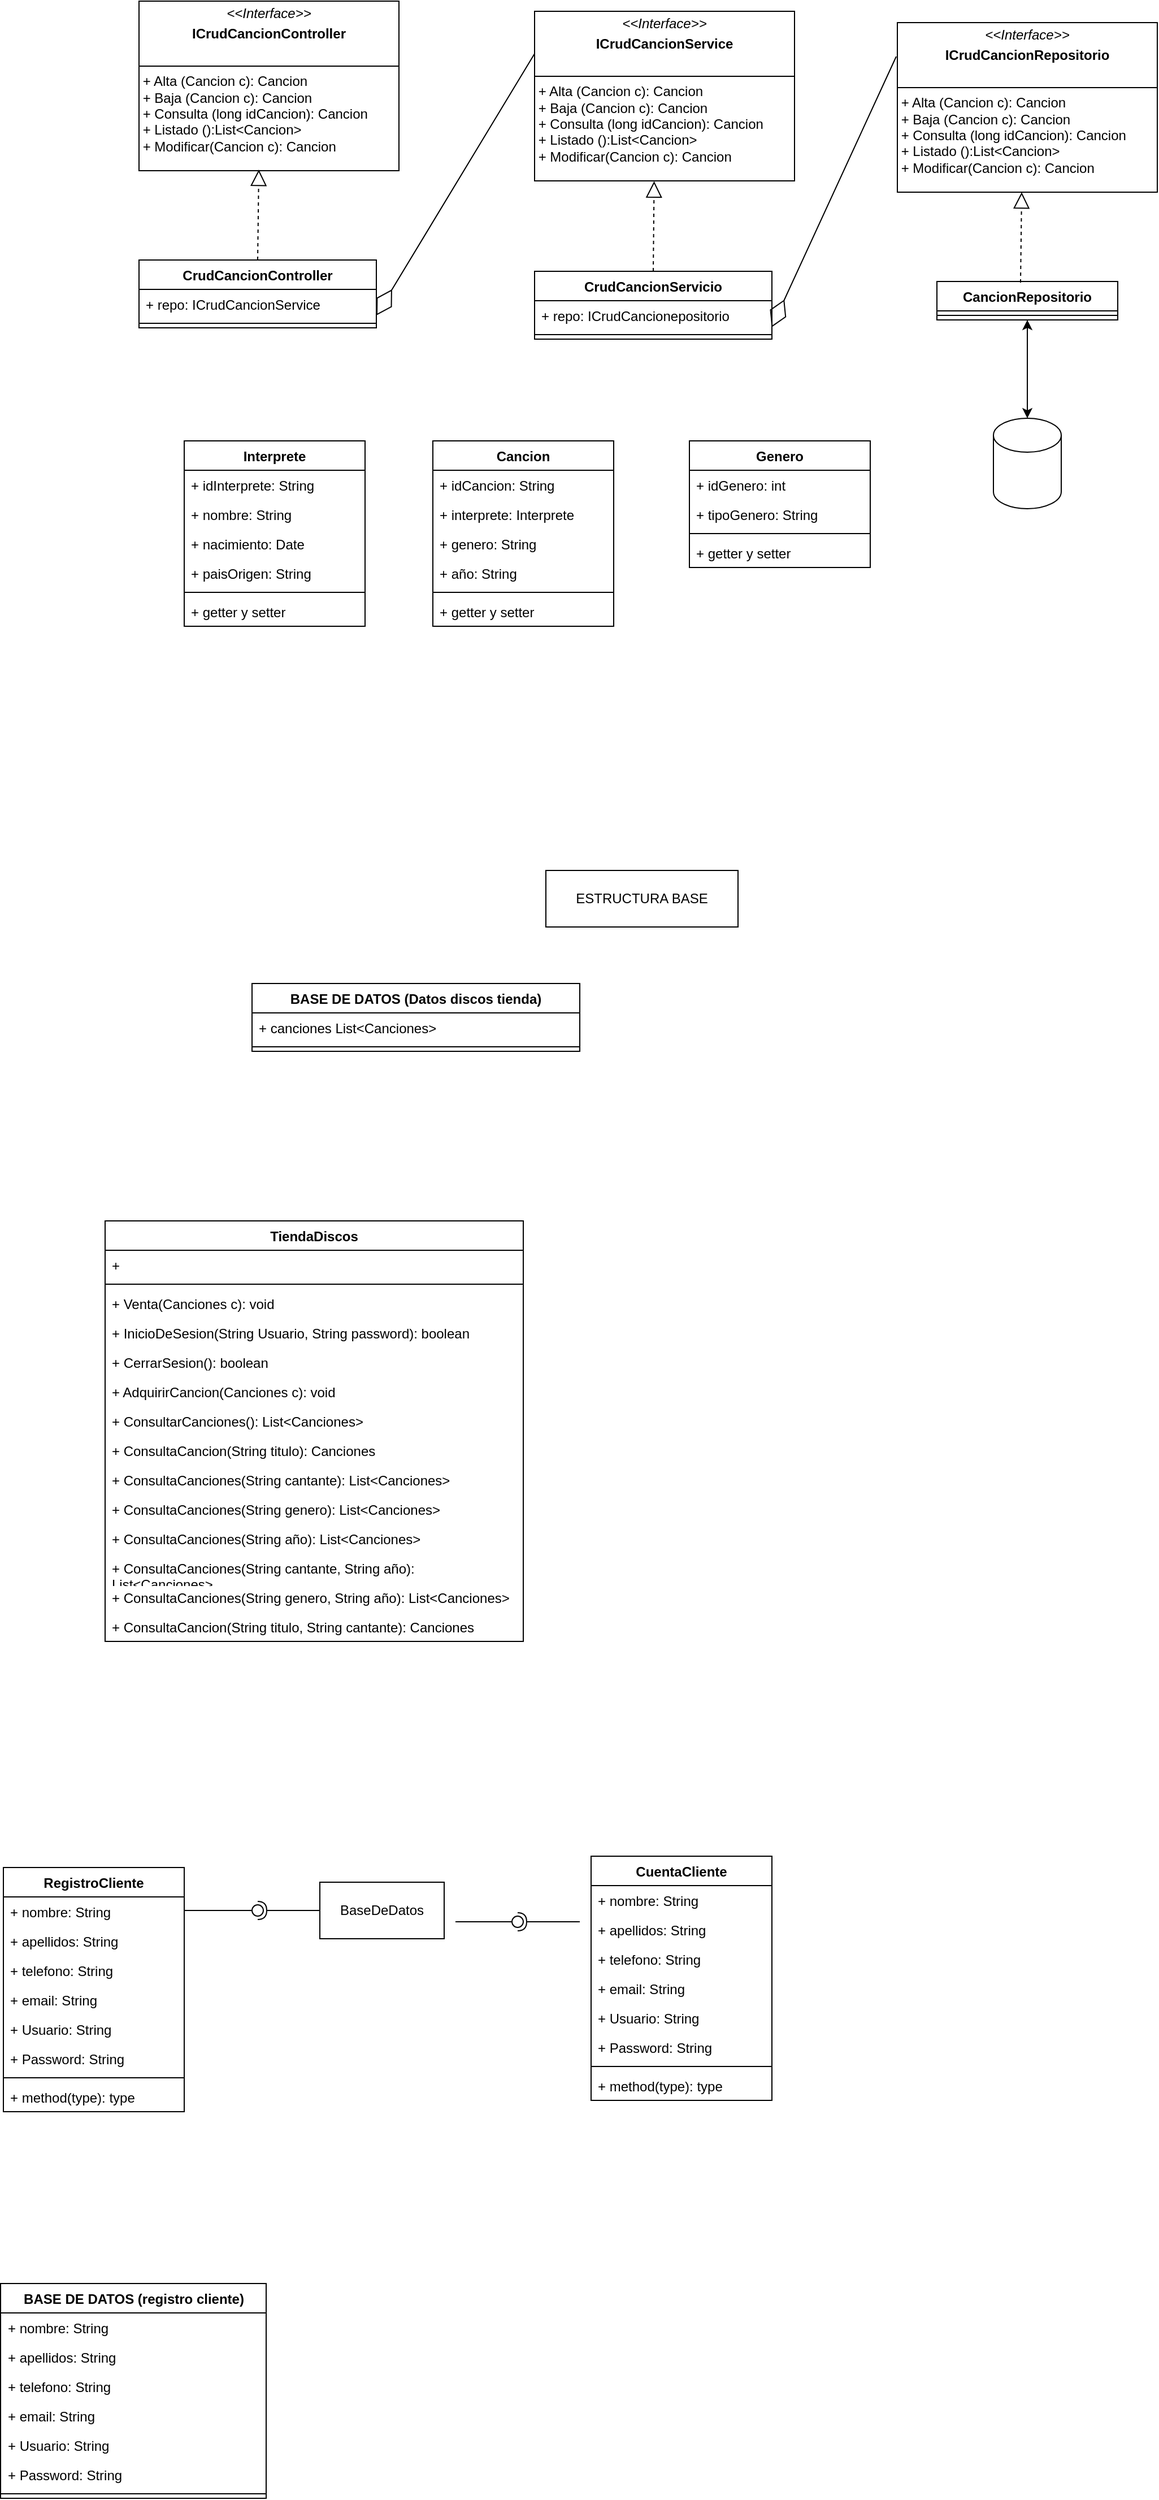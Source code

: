 <mxfile version="24.7.13">
  <diagram name="Página-1" id="NNuiBG6hye4VCozQnOuD">
    <mxGraphModel dx="1694" dy="2115" grid="1" gridSize="10" guides="1" tooltips="1" connect="1" arrows="1" fold="1" page="1" pageScale="1" pageWidth="827" pageHeight="1169" math="0" shadow="0">
      <root>
        <mxCell id="0" />
        <mxCell id="1" parent="0" />
        <mxCell id="ICPWMzYBgFBBppoesJ6P-1" value="TiendaDiscos" style="swimlane;fontStyle=1;align=center;verticalAlign=top;childLayout=stackLayout;horizontal=1;startSize=26;horizontalStack=0;resizeParent=1;resizeParentMax=0;resizeLast=0;collapsible=1;marginBottom=0;whiteSpace=wrap;html=1;" parent="1" vertex="1">
          <mxGeometry x="310" y="-90" width="370" height="372" as="geometry" />
        </mxCell>
        <mxCell id="ICPWMzYBgFBBppoesJ6P-5" value="+" style="text;strokeColor=none;fillColor=none;align=left;verticalAlign=top;spacingLeft=4;spacingRight=4;overflow=hidden;rotatable=0;points=[[0,0.5],[1,0.5]];portConstraint=eastwest;whiteSpace=wrap;html=1;" parent="ICPWMzYBgFBBppoesJ6P-1" vertex="1">
          <mxGeometry y="26" width="370" height="26" as="geometry" />
        </mxCell>
        <mxCell id="ICPWMzYBgFBBppoesJ6P-3" value="" style="line;strokeWidth=1;fillColor=none;align=left;verticalAlign=middle;spacingTop=-1;spacingLeft=3;spacingRight=3;rotatable=0;labelPosition=right;points=[];portConstraint=eastwest;strokeColor=inherit;" parent="ICPWMzYBgFBBppoesJ6P-1" vertex="1">
          <mxGeometry y="52" width="370" height="8" as="geometry" />
        </mxCell>
        <mxCell id="ICPWMzYBgFBBppoesJ6P-4" value="+ Venta(Canciones c): void" style="text;strokeColor=none;fillColor=none;align=left;verticalAlign=top;spacingLeft=4;spacingRight=4;overflow=hidden;rotatable=0;points=[[0,0.5],[1,0.5]];portConstraint=eastwest;whiteSpace=wrap;html=1;" parent="ICPWMzYBgFBBppoesJ6P-1" vertex="1">
          <mxGeometry y="60" width="370" height="26" as="geometry" />
        </mxCell>
        <mxCell id="ICPWMzYBgFBBppoesJ6P-41" value="+ InicioDeSesion(String Usuario, String password): boolean" style="text;strokeColor=none;fillColor=none;align=left;verticalAlign=top;spacingLeft=4;spacingRight=4;overflow=hidden;rotatable=0;points=[[0,0.5],[1,0.5]];portConstraint=eastwest;whiteSpace=wrap;html=1;" parent="ICPWMzYBgFBBppoesJ6P-1" vertex="1">
          <mxGeometry y="86" width="370" height="26" as="geometry" />
        </mxCell>
        <mxCell id="ICPWMzYBgFBBppoesJ6P-42" value="+ CerrarSesion(): boolean" style="text;strokeColor=none;fillColor=none;align=left;verticalAlign=top;spacingLeft=4;spacingRight=4;overflow=hidden;rotatable=0;points=[[0,0.5],[1,0.5]];portConstraint=eastwest;whiteSpace=wrap;html=1;" parent="ICPWMzYBgFBBppoesJ6P-1" vertex="1">
          <mxGeometry y="112" width="370" height="26" as="geometry" />
        </mxCell>
        <mxCell id="ICPWMzYBgFBBppoesJ6P-23" value="+ AdquirirCancion(Canciones c): void" style="text;strokeColor=none;fillColor=none;align=left;verticalAlign=top;spacingLeft=4;spacingRight=4;overflow=hidden;rotatable=0;points=[[0,0.5],[1,0.5]];portConstraint=eastwest;whiteSpace=wrap;html=1;" parent="ICPWMzYBgFBBppoesJ6P-1" vertex="1">
          <mxGeometry y="138" width="370" height="26" as="geometry" />
        </mxCell>
        <mxCell id="7htpsxuZfaixJ9Cqw1PV-1" value="+ ConsultarCanciones(): List&amp;lt;Canciones&amp;gt;" style="text;strokeColor=none;fillColor=none;align=left;verticalAlign=top;spacingLeft=4;spacingRight=4;overflow=hidden;rotatable=0;points=[[0,0.5],[1,0.5]];portConstraint=eastwest;whiteSpace=wrap;html=1;" parent="ICPWMzYBgFBBppoesJ6P-1" vertex="1">
          <mxGeometry y="164" width="370" height="26" as="geometry" />
        </mxCell>
        <mxCell id="ICPWMzYBgFBBppoesJ6P-20" value="+ ConsultaCancion(String titulo): Canciones" style="text;strokeColor=none;fillColor=none;align=left;verticalAlign=top;spacingLeft=4;spacingRight=4;overflow=hidden;rotatable=0;points=[[0,0.5],[1,0.5]];portConstraint=eastwest;whiteSpace=wrap;html=1;" parent="ICPWMzYBgFBBppoesJ6P-1" vertex="1">
          <mxGeometry y="190" width="370" height="26" as="geometry" />
        </mxCell>
        <mxCell id="ICPWMzYBgFBBppoesJ6P-24" value="+&amp;nbsp;ConsultaCanciones(String cantante): List&amp;lt;Canciones&amp;gt;" style="text;strokeColor=none;fillColor=none;align=left;verticalAlign=top;spacingLeft=4;spacingRight=4;overflow=hidden;rotatable=0;points=[[0,0.5],[1,0.5]];portConstraint=eastwest;whiteSpace=wrap;html=1;" parent="ICPWMzYBgFBBppoesJ6P-1" vertex="1">
          <mxGeometry y="216" width="370" height="26" as="geometry" />
        </mxCell>
        <mxCell id="ICPWMzYBgFBBppoesJ6P-25" value="+&amp;nbsp;ConsultaCanciones(String genero): List&amp;lt;Canciones&amp;gt;" style="text;strokeColor=none;fillColor=none;align=left;verticalAlign=top;spacingLeft=4;spacingRight=4;overflow=hidden;rotatable=0;points=[[0,0.5],[1,0.5]];portConstraint=eastwest;whiteSpace=wrap;html=1;" parent="ICPWMzYBgFBBppoesJ6P-1" vertex="1">
          <mxGeometry y="242" width="370" height="26" as="geometry" />
        </mxCell>
        <mxCell id="ICPWMzYBgFBBppoesJ6P-26" value="&lt;div&gt;+&amp;nbsp;ConsultaCanciones(String año): List&amp;lt;Canciones&amp;gt;&lt;/div&gt;" style="text;strokeColor=none;fillColor=none;align=left;verticalAlign=top;spacingLeft=4;spacingRight=4;overflow=hidden;rotatable=0;points=[[0,0.5],[1,0.5]];portConstraint=eastwest;whiteSpace=wrap;html=1;" parent="ICPWMzYBgFBBppoesJ6P-1" vertex="1">
          <mxGeometry y="268" width="370" height="26" as="geometry" />
        </mxCell>
        <mxCell id="ICPWMzYBgFBBppoesJ6P-27" value="+&amp;nbsp;ConsultaCanciones(String cantante, String año): List&amp;lt;Canciones&amp;gt;" style="text;strokeColor=none;fillColor=none;align=left;verticalAlign=top;spacingLeft=4;spacingRight=4;overflow=hidden;rotatable=0;points=[[0,0.5],[1,0.5]];portConstraint=eastwest;whiteSpace=wrap;html=1;" parent="ICPWMzYBgFBBppoesJ6P-1" vertex="1">
          <mxGeometry y="294" width="370" height="26" as="geometry" />
        </mxCell>
        <mxCell id="ICPWMzYBgFBBppoesJ6P-29" value="+&amp;nbsp;ConsultaCanciones(String genero, String año): List&amp;lt;Canciones&amp;gt;" style="text;strokeColor=none;fillColor=none;align=left;verticalAlign=top;spacingLeft=4;spacingRight=4;overflow=hidden;rotatable=0;points=[[0,0.5],[1,0.5]];portConstraint=eastwest;whiteSpace=wrap;html=1;" parent="ICPWMzYBgFBBppoesJ6P-1" vertex="1">
          <mxGeometry y="320" width="370" height="26" as="geometry" />
        </mxCell>
        <mxCell id="ICPWMzYBgFBBppoesJ6P-30" value="+&amp;nbsp;ConsultaCancion(String titulo, String cantante): Canciones" style="text;strokeColor=none;fillColor=none;align=left;verticalAlign=top;spacingLeft=4;spacingRight=4;overflow=hidden;rotatable=0;points=[[0,0.5],[1,0.5]];portConstraint=eastwest;whiteSpace=wrap;html=1;" parent="ICPWMzYBgFBBppoesJ6P-1" vertex="1">
          <mxGeometry y="346" width="370" height="26" as="geometry" />
        </mxCell>
        <mxCell id="ICPWMzYBgFBBppoesJ6P-10" value="&lt;div&gt;Cancion&lt;/div&gt;&lt;div&gt;&lt;br&gt;&lt;/div&gt;" style="swimlane;fontStyle=1;align=center;verticalAlign=top;childLayout=stackLayout;horizontal=1;startSize=26;horizontalStack=0;resizeParent=1;resizeParentMax=0;resizeLast=0;collapsible=1;marginBottom=0;whiteSpace=wrap;html=1;" parent="1" vertex="1">
          <mxGeometry x="600" y="-780" width="160" height="164" as="geometry" />
        </mxCell>
        <mxCell id="ICPWMzYBgFBBppoesJ6P-11" value="+ idCancion: String" style="text;strokeColor=none;fillColor=none;align=left;verticalAlign=top;spacingLeft=4;spacingRight=4;overflow=hidden;rotatable=0;points=[[0,0.5],[1,0.5]];portConstraint=eastwest;whiteSpace=wrap;html=1;" parent="ICPWMzYBgFBBppoesJ6P-10" vertex="1">
          <mxGeometry y="26" width="160" height="26" as="geometry" />
        </mxCell>
        <mxCell id="ICPWMzYBgFBBppoesJ6P-14" value="+ interprete: Interprete" style="text;strokeColor=none;fillColor=none;align=left;verticalAlign=top;spacingLeft=4;spacingRight=4;overflow=hidden;rotatable=0;points=[[0,0.5],[1,0.5]];portConstraint=eastwest;whiteSpace=wrap;html=1;" parent="ICPWMzYBgFBBppoesJ6P-10" vertex="1">
          <mxGeometry y="52" width="160" height="26" as="geometry" />
        </mxCell>
        <mxCell id="ICPWMzYBgFBBppoesJ6P-15" value="+ genero: String" style="text;strokeColor=none;fillColor=none;align=left;verticalAlign=top;spacingLeft=4;spacingRight=4;overflow=hidden;rotatable=0;points=[[0,0.5],[1,0.5]];portConstraint=eastwest;whiteSpace=wrap;html=1;" parent="ICPWMzYBgFBBppoesJ6P-10" vertex="1">
          <mxGeometry y="78" width="160" height="26" as="geometry" />
        </mxCell>
        <mxCell id="ICPWMzYBgFBBppoesJ6P-16" value="+ año: String" style="text;strokeColor=none;fillColor=none;align=left;verticalAlign=top;spacingLeft=4;spacingRight=4;overflow=hidden;rotatable=0;points=[[0,0.5],[1,0.5]];portConstraint=eastwest;whiteSpace=wrap;html=1;" parent="ICPWMzYBgFBBppoesJ6P-10" vertex="1">
          <mxGeometry y="104" width="160" height="26" as="geometry" />
        </mxCell>
        <mxCell id="ICPWMzYBgFBBppoesJ6P-12" value="" style="line;strokeWidth=1;fillColor=none;align=left;verticalAlign=middle;spacingTop=-1;spacingLeft=3;spacingRight=3;rotatable=0;labelPosition=right;points=[];portConstraint=eastwest;strokeColor=inherit;" parent="ICPWMzYBgFBBppoesJ6P-10" vertex="1">
          <mxGeometry y="130" width="160" height="8" as="geometry" />
        </mxCell>
        <mxCell id="7htpsxuZfaixJ9Cqw1PV-34" value="+ getter y setter" style="text;strokeColor=none;fillColor=none;align=left;verticalAlign=top;spacingLeft=4;spacingRight=4;overflow=hidden;rotatable=0;points=[[0,0.5],[1,0.5]];portConstraint=eastwest;whiteSpace=wrap;html=1;" parent="ICPWMzYBgFBBppoesJ6P-10" vertex="1">
          <mxGeometry y="138" width="160" height="26" as="geometry" />
        </mxCell>
        <mxCell id="ICPWMzYBgFBBppoesJ6P-31" value="RegistroCliente" style="swimlane;fontStyle=1;align=center;verticalAlign=top;childLayout=stackLayout;horizontal=1;startSize=26;horizontalStack=0;resizeParent=1;resizeParentMax=0;resizeLast=0;collapsible=1;marginBottom=0;whiteSpace=wrap;html=1;" parent="1" vertex="1">
          <mxGeometry x="220" y="482" width="160" height="216" as="geometry" />
        </mxCell>
        <mxCell id="ICPWMzYBgFBBppoesJ6P-32" value="+ nombre: String" style="text;strokeColor=none;fillColor=none;align=left;verticalAlign=top;spacingLeft=4;spacingRight=4;overflow=hidden;rotatable=0;points=[[0,0.5],[1,0.5]];portConstraint=eastwest;whiteSpace=wrap;html=1;" parent="ICPWMzYBgFBBppoesJ6P-31" vertex="1">
          <mxGeometry y="26" width="160" height="26" as="geometry" />
        </mxCell>
        <mxCell id="ICPWMzYBgFBBppoesJ6P-35" value="+ apellidos: String" style="text;strokeColor=none;fillColor=none;align=left;verticalAlign=top;spacingLeft=4;spacingRight=4;overflow=hidden;rotatable=0;points=[[0,0.5],[1,0.5]];portConstraint=eastwest;whiteSpace=wrap;html=1;" parent="ICPWMzYBgFBBppoesJ6P-31" vertex="1">
          <mxGeometry y="52" width="160" height="26" as="geometry" />
        </mxCell>
        <mxCell id="ICPWMzYBgFBBppoesJ6P-36" value="+ telefono: String" style="text;strokeColor=none;fillColor=none;align=left;verticalAlign=top;spacingLeft=4;spacingRight=4;overflow=hidden;rotatable=0;points=[[0,0.5],[1,0.5]];portConstraint=eastwest;whiteSpace=wrap;html=1;" parent="ICPWMzYBgFBBppoesJ6P-31" vertex="1">
          <mxGeometry y="78" width="160" height="26" as="geometry" />
        </mxCell>
        <mxCell id="ICPWMzYBgFBBppoesJ6P-37" value="&lt;div&gt;+ email: String&lt;/div&gt;" style="text;strokeColor=none;fillColor=none;align=left;verticalAlign=top;spacingLeft=4;spacingRight=4;overflow=hidden;rotatable=0;points=[[0,0.5],[1,0.5]];portConstraint=eastwest;whiteSpace=wrap;html=1;" parent="ICPWMzYBgFBBppoesJ6P-31" vertex="1">
          <mxGeometry y="104" width="160" height="26" as="geometry" />
        </mxCell>
        <mxCell id="ICPWMzYBgFBBppoesJ6P-38" value="&lt;div&gt;+ Usuario: String&lt;/div&gt;" style="text;strokeColor=none;fillColor=none;align=left;verticalAlign=top;spacingLeft=4;spacingRight=4;overflow=hidden;rotatable=0;points=[[0,0.5],[1,0.5]];portConstraint=eastwest;whiteSpace=wrap;html=1;" parent="ICPWMzYBgFBBppoesJ6P-31" vertex="1">
          <mxGeometry y="130" width="160" height="26" as="geometry" />
        </mxCell>
        <mxCell id="ICPWMzYBgFBBppoesJ6P-39" value="&lt;div&gt;+ Password: String&lt;/div&gt;" style="text;strokeColor=none;fillColor=none;align=left;verticalAlign=top;spacingLeft=4;spacingRight=4;overflow=hidden;rotatable=0;points=[[0,0.5],[1,0.5]];portConstraint=eastwest;whiteSpace=wrap;html=1;" parent="ICPWMzYBgFBBppoesJ6P-31" vertex="1">
          <mxGeometry y="156" width="160" height="26" as="geometry" />
        </mxCell>
        <mxCell id="ICPWMzYBgFBBppoesJ6P-33" value="" style="line;strokeWidth=1;fillColor=none;align=left;verticalAlign=middle;spacingTop=-1;spacingLeft=3;spacingRight=3;rotatable=0;labelPosition=right;points=[];portConstraint=eastwest;strokeColor=inherit;" parent="ICPWMzYBgFBBppoesJ6P-31" vertex="1">
          <mxGeometry y="182" width="160" height="8" as="geometry" />
        </mxCell>
        <mxCell id="ICPWMzYBgFBBppoesJ6P-34" value="+ method(type): type" style="text;strokeColor=none;fillColor=none;align=left;verticalAlign=top;spacingLeft=4;spacingRight=4;overflow=hidden;rotatable=0;points=[[0,0.5],[1,0.5]];portConstraint=eastwest;whiteSpace=wrap;html=1;" parent="ICPWMzYBgFBBppoesJ6P-31" vertex="1">
          <mxGeometry y="190" width="160" height="26" as="geometry" />
        </mxCell>
        <mxCell id="ICPWMzYBgFBBppoesJ6P-47" value="CuentaCliente" style="swimlane;fontStyle=1;align=center;verticalAlign=top;childLayout=stackLayout;horizontal=1;startSize=26;horizontalStack=0;resizeParent=1;resizeParentMax=0;resizeLast=0;collapsible=1;marginBottom=0;whiteSpace=wrap;html=1;" parent="1" vertex="1">
          <mxGeometry x="740" y="472" width="160" height="216" as="geometry" />
        </mxCell>
        <mxCell id="ICPWMzYBgFBBppoesJ6P-48" value="+ nombre: String" style="text;strokeColor=none;fillColor=none;align=left;verticalAlign=top;spacingLeft=4;spacingRight=4;overflow=hidden;rotatable=0;points=[[0,0.5],[1,0.5]];portConstraint=eastwest;whiteSpace=wrap;html=1;" parent="ICPWMzYBgFBBppoesJ6P-47" vertex="1">
          <mxGeometry y="26" width="160" height="26" as="geometry" />
        </mxCell>
        <mxCell id="ICPWMzYBgFBBppoesJ6P-49" value="+ apellidos: String" style="text;strokeColor=none;fillColor=none;align=left;verticalAlign=top;spacingLeft=4;spacingRight=4;overflow=hidden;rotatable=0;points=[[0,0.5],[1,0.5]];portConstraint=eastwest;whiteSpace=wrap;html=1;" parent="ICPWMzYBgFBBppoesJ6P-47" vertex="1">
          <mxGeometry y="52" width="160" height="26" as="geometry" />
        </mxCell>
        <mxCell id="ICPWMzYBgFBBppoesJ6P-50" value="+ telefono: String" style="text;strokeColor=none;fillColor=none;align=left;verticalAlign=top;spacingLeft=4;spacingRight=4;overflow=hidden;rotatable=0;points=[[0,0.5],[1,0.5]];portConstraint=eastwest;whiteSpace=wrap;html=1;" parent="ICPWMzYBgFBBppoesJ6P-47" vertex="1">
          <mxGeometry y="78" width="160" height="26" as="geometry" />
        </mxCell>
        <mxCell id="ICPWMzYBgFBBppoesJ6P-51" value="&lt;div&gt;+ email: String&lt;/div&gt;" style="text;strokeColor=none;fillColor=none;align=left;verticalAlign=top;spacingLeft=4;spacingRight=4;overflow=hidden;rotatable=0;points=[[0,0.5],[1,0.5]];portConstraint=eastwest;whiteSpace=wrap;html=1;" parent="ICPWMzYBgFBBppoesJ6P-47" vertex="1">
          <mxGeometry y="104" width="160" height="26" as="geometry" />
        </mxCell>
        <mxCell id="ICPWMzYBgFBBppoesJ6P-52" value="&lt;div&gt;+ Usuario: String&lt;/div&gt;" style="text;strokeColor=none;fillColor=none;align=left;verticalAlign=top;spacingLeft=4;spacingRight=4;overflow=hidden;rotatable=0;points=[[0,0.5],[1,0.5]];portConstraint=eastwest;whiteSpace=wrap;html=1;" parent="ICPWMzYBgFBBppoesJ6P-47" vertex="1">
          <mxGeometry y="130" width="160" height="26" as="geometry" />
        </mxCell>
        <mxCell id="ICPWMzYBgFBBppoesJ6P-53" value="&lt;div&gt;+ Password: String&lt;/div&gt;" style="text;strokeColor=none;fillColor=none;align=left;verticalAlign=top;spacingLeft=4;spacingRight=4;overflow=hidden;rotatable=0;points=[[0,0.5],[1,0.5]];portConstraint=eastwest;whiteSpace=wrap;html=1;" parent="ICPWMzYBgFBBppoesJ6P-47" vertex="1">
          <mxGeometry y="156" width="160" height="26" as="geometry" />
        </mxCell>
        <mxCell id="ICPWMzYBgFBBppoesJ6P-54" value="" style="line;strokeWidth=1;fillColor=none;align=left;verticalAlign=middle;spacingTop=-1;spacingLeft=3;spacingRight=3;rotatable=0;labelPosition=right;points=[];portConstraint=eastwest;strokeColor=inherit;" parent="ICPWMzYBgFBBppoesJ6P-47" vertex="1">
          <mxGeometry y="182" width="160" height="8" as="geometry" />
        </mxCell>
        <mxCell id="ICPWMzYBgFBBppoesJ6P-55" value="+ method(type): type" style="text;strokeColor=none;fillColor=none;align=left;verticalAlign=top;spacingLeft=4;spacingRight=4;overflow=hidden;rotatable=0;points=[[0,0.5],[1,0.5]];portConstraint=eastwest;whiteSpace=wrap;html=1;" parent="ICPWMzYBgFBBppoesJ6P-47" vertex="1">
          <mxGeometry y="190" width="160" height="26" as="geometry" />
        </mxCell>
        <mxCell id="ICPWMzYBgFBBppoesJ6P-56" value="" style="rounded=0;orthogonalLoop=1;jettySize=auto;html=1;endArrow=halfCircle;endFill=0;endSize=6;strokeWidth=1;sketch=0;" parent="1" target="ICPWMzYBgFBBppoesJ6P-58" edge="1">
          <mxGeometry relative="1" as="geometry">
            <mxPoint x="500" y="520" as="sourcePoint" />
          </mxGeometry>
        </mxCell>
        <mxCell id="ICPWMzYBgFBBppoesJ6P-57" value="" style="rounded=0;orthogonalLoop=1;jettySize=auto;html=1;endArrow=oval;endFill=0;sketch=0;sourcePerimeterSpacing=0;targetPerimeterSpacing=0;endSize=10;" parent="1" target="ICPWMzYBgFBBppoesJ6P-58" edge="1">
          <mxGeometry relative="1" as="geometry">
            <mxPoint x="380" y="520" as="sourcePoint" />
          </mxGeometry>
        </mxCell>
        <mxCell id="ICPWMzYBgFBBppoesJ6P-58" value="" style="ellipse;whiteSpace=wrap;html=1;align=center;aspect=fixed;fillColor=none;strokeColor=none;resizable=0;perimeter=centerPerimeter;rotatable=0;allowArrows=0;points=[];outlineConnect=1;" parent="1" vertex="1">
          <mxGeometry x="440" y="515" width="10" height="10" as="geometry" />
        </mxCell>
        <mxCell id="ICPWMzYBgFBBppoesJ6P-59" value="BaseDeDatos" style="html=1;whiteSpace=wrap;" parent="1" vertex="1">
          <mxGeometry x="500" y="495" width="110" height="50" as="geometry" />
        </mxCell>
        <mxCell id="ICPWMzYBgFBBppoesJ6P-60" value="" style="rounded=0;orthogonalLoop=1;jettySize=auto;html=1;endArrow=halfCircle;endFill=0;endSize=6;strokeWidth=1;sketch=0;" parent="1" target="ICPWMzYBgFBBppoesJ6P-62" edge="1">
          <mxGeometry relative="1" as="geometry">
            <mxPoint x="730" y="530" as="sourcePoint" />
          </mxGeometry>
        </mxCell>
        <mxCell id="ICPWMzYBgFBBppoesJ6P-63" value="" style="rounded=0;orthogonalLoop=1;jettySize=auto;html=1;endArrow=oval;endFill=0;sketch=0;sourcePerimeterSpacing=0;targetPerimeterSpacing=0;endSize=10;" parent="1" target="ICPWMzYBgFBBppoesJ6P-62" edge="1">
          <mxGeometry relative="1" as="geometry">
            <mxPoint x="620" y="530" as="sourcePoint" />
            <mxPoint x="690" y="532" as="targetPoint" />
          </mxGeometry>
        </mxCell>
        <mxCell id="ICPWMzYBgFBBppoesJ6P-62" value="" style="ellipse;whiteSpace=wrap;html=1;align=center;aspect=fixed;fillColor=none;strokeColor=none;resizable=0;perimeter=centerPerimeter;rotatable=0;allowArrows=0;points=[];outlineConnect=1;" parent="1" vertex="1">
          <mxGeometry x="670" y="525" width="10" height="10" as="geometry" />
        </mxCell>
        <mxCell id="ICPWMzYBgFBBppoesJ6P-68" value="BASE DE DATOS (registro cliente)" style="swimlane;fontStyle=1;align=center;verticalAlign=top;childLayout=stackLayout;horizontal=1;startSize=26;horizontalStack=0;resizeParent=1;resizeParentMax=0;resizeLast=0;collapsible=1;marginBottom=0;whiteSpace=wrap;html=1;" parent="1" vertex="1">
          <mxGeometry x="217.5" y="850" width="235" height="190" as="geometry" />
        </mxCell>
        <mxCell id="ICPWMzYBgFBBppoesJ6P-69" value="+ nombre: String" style="text;strokeColor=none;fillColor=none;align=left;verticalAlign=top;spacingLeft=4;spacingRight=4;overflow=hidden;rotatable=0;points=[[0,0.5],[1,0.5]];portConstraint=eastwest;whiteSpace=wrap;html=1;" parent="ICPWMzYBgFBBppoesJ6P-68" vertex="1">
          <mxGeometry y="26" width="235" height="26" as="geometry" />
        </mxCell>
        <mxCell id="ICPWMzYBgFBBppoesJ6P-70" value="+ apellidos: String" style="text;strokeColor=none;fillColor=none;align=left;verticalAlign=top;spacingLeft=4;spacingRight=4;overflow=hidden;rotatable=0;points=[[0,0.5],[1,0.5]];portConstraint=eastwest;whiteSpace=wrap;html=1;" parent="ICPWMzYBgFBBppoesJ6P-68" vertex="1">
          <mxGeometry y="52" width="235" height="26" as="geometry" />
        </mxCell>
        <mxCell id="ICPWMzYBgFBBppoesJ6P-71" value="+ telefono: String" style="text;strokeColor=none;fillColor=none;align=left;verticalAlign=top;spacingLeft=4;spacingRight=4;overflow=hidden;rotatable=0;points=[[0,0.5],[1,0.5]];portConstraint=eastwest;whiteSpace=wrap;html=1;" parent="ICPWMzYBgFBBppoesJ6P-68" vertex="1">
          <mxGeometry y="78" width="235" height="26" as="geometry" />
        </mxCell>
        <mxCell id="ICPWMzYBgFBBppoesJ6P-72" value="&lt;div&gt;+ email: String&lt;/div&gt;" style="text;strokeColor=none;fillColor=none;align=left;verticalAlign=top;spacingLeft=4;spacingRight=4;overflow=hidden;rotatable=0;points=[[0,0.5],[1,0.5]];portConstraint=eastwest;whiteSpace=wrap;html=1;" parent="ICPWMzYBgFBBppoesJ6P-68" vertex="1">
          <mxGeometry y="104" width="235" height="26" as="geometry" />
        </mxCell>
        <mxCell id="ICPWMzYBgFBBppoesJ6P-73" value="&lt;div&gt;+ Usuario: String&lt;/div&gt;" style="text;strokeColor=none;fillColor=none;align=left;verticalAlign=top;spacingLeft=4;spacingRight=4;overflow=hidden;rotatable=0;points=[[0,0.5],[1,0.5]];portConstraint=eastwest;whiteSpace=wrap;html=1;" parent="ICPWMzYBgFBBppoesJ6P-68" vertex="1">
          <mxGeometry y="130" width="235" height="26" as="geometry" />
        </mxCell>
        <mxCell id="ICPWMzYBgFBBppoesJ6P-74" value="&lt;div&gt;+ Password: String&lt;/div&gt;" style="text;strokeColor=none;fillColor=none;align=left;verticalAlign=top;spacingLeft=4;spacingRight=4;overflow=hidden;rotatable=0;points=[[0,0.5],[1,0.5]];portConstraint=eastwest;whiteSpace=wrap;html=1;" parent="ICPWMzYBgFBBppoesJ6P-68" vertex="1">
          <mxGeometry y="156" width="235" height="26" as="geometry" />
        </mxCell>
        <mxCell id="ICPWMzYBgFBBppoesJ6P-75" value="" style="line;strokeWidth=1;fillColor=none;align=left;verticalAlign=middle;spacingTop=-1;spacingLeft=3;spacingRight=3;rotatable=0;labelPosition=right;points=[];portConstraint=eastwest;strokeColor=inherit;" parent="ICPWMzYBgFBBppoesJ6P-68" vertex="1">
          <mxGeometry y="182" width="235" height="8" as="geometry" />
        </mxCell>
        <mxCell id="ICPWMzYBgFBBppoesJ6P-77" value="&lt;div&gt;BASE DE DATOS (Datos discos tienda)&lt;/div&gt;" style="swimlane;fontStyle=1;align=center;verticalAlign=top;childLayout=stackLayout;horizontal=1;startSize=26;horizontalStack=0;resizeParent=1;resizeParentMax=0;resizeLast=0;collapsible=1;marginBottom=0;whiteSpace=wrap;html=1;" parent="1" vertex="1">
          <mxGeometry x="440" y="-300" width="290" height="60" as="geometry" />
        </mxCell>
        <mxCell id="ICPWMzYBgFBBppoesJ6P-85" value="+ canciones List&amp;lt;Canciones&amp;gt;" style="text;strokeColor=none;fillColor=none;align=left;verticalAlign=top;spacingLeft=4;spacingRight=4;overflow=hidden;rotatable=0;points=[[0,0.5],[1,0.5]];portConstraint=eastwest;whiteSpace=wrap;html=1;" parent="ICPWMzYBgFBBppoesJ6P-77" vertex="1">
          <mxGeometry y="26" width="290" height="26" as="geometry" />
        </mxCell>
        <mxCell id="ICPWMzYBgFBBppoesJ6P-84" value="" style="line;strokeWidth=1;fillColor=none;align=left;verticalAlign=middle;spacingTop=-1;spacingLeft=3;spacingRight=3;rotatable=0;labelPosition=right;points=[];portConstraint=eastwest;strokeColor=inherit;" parent="ICPWMzYBgFBBppoesJ6P-77" vertex="1">
          <mxGeometry y="52" width="290" height="8" as="geometry" />
        </mxCell>
        <mxCell id="7htpsxuZfaixJ9Cqw1PV-2" value="ESTRUCTURA BASE" style="html=1;whiteSpace=wrap;" parent="1" vertex="1">
          <mxGeometry x="700" y="-400" width="170" height="50" as="geometry" />
        </mxCell>
        <mxCell id="7htpsxuZfaixJ9Cqw1PV-36" value="CancionRepositorio" style="swimlane;fontStyle=1;align=center;verticalAlign=top;childLayout=stackLayout;horizontal=1;startSize=26;horizontalStack=0;resizeParent=1;resizeParentMax=0;resizeLast=0;collapsible=1;marginBottom=0;whiteSpace=wrap;html=1;" parent="1" vertex="1">
          <mxGeometry x="1046" y="-921" width="160" height="34" as="geometry" />
        </mxCell>
        <mxCell id="7htpsxuZfaixJ9Cqw1PV-38" value="" style="line;strokeWidth=1;fillColor=none;align=left;verticalAlign=middle;spacingTop=-1;spacingLeft=3;spacingRight=3;rotatable=0;labelPosition=right;points=[];portConstraint=eastwest;strokeColor=inherit;" parent="7htpsxuZfaixJ9Cqw1PV-36" vertex="1">
          <mxGeometry y="26" width="160" height="8" as="geometry" />
        </mxCell>
        <mxCell id="7htpsxuZfaixJ9Cqw1PV-40" value="CrudCancionServicio" style="swimlane;fontStyle=1;align=center;verticalAlign=top;childLayout=stackLayout;horizontal=1;startSize=26;horizontalStack=0;resizeParent=1;resizeParentMax=0;resizeLast=0;collapsible=1;marginBottom=0;whiteSpace=wrap;html=1;" parent="1" vertex="1">
          <mxGeometry x="690" y="-930" width="210" height="60" as="geometry" />
        </mxCell>
        <mxCell id="7htpsxuZfaixJ9Cqw1PV-41" value="+ repo: ICrudCancionepositorio" style="text;strokeColor=none;fillColor=none;align=left;verticalAlign=top;spacingLeft=4;spacingRight=4;overflow=hidden;rotatable=0;points=[[0,0.5],[1,0.5]];portConstraint=eastwest;whiteSpace=wrap;html=1;" parent="7htpsxuZfaixJ9Cqw1PV-40" vertex="1">
          <mxGeometry y="26" width="210" height="26" as="geometry" />
        </mxCell>
        <mxCell id="7htpsxuZfaixJ9Cqw1PV-42" value="" style="line;strokeWidth=1;fillColor=none;align=left;verticalAlign=middle;spacingTop=-1;spacingLeft=3;spacingRight=3;rotatable=0;labelPosition=right;points=[];portConstraint=eastwest;strokeColor=inherit;" parent="7htpsxuZfaixJ9Cqw1PV-40" vertex="1">
          <mxGeometry y="52" width="210" height="8" as="geometry" />
        </mxCell>
        <mxCell id="7htpsxuZfaixJ9Cqw1PV-50" value="&lt;p style=&quot;margin:0px;margin-top:4px;text-align:center;&quot;&gt;&lt;i&gt;&amp;lt;&amp;lt;Interface&amp;gt;&amp;gt;&lt;/i&gt;&lt;b&gt;&lt;br&gt;&lt;/b&gt;&lt;/p&gt;&lt;p style=&quot;margin:0px;margin-top:4px;text-align:center;&quot;&gt;&lt;b&gt;ICrudCancionService&lt;/b&gt;&lt;br&gt;&lt;/p&gt;&lt;br&gt;&lt;hr size=&quot;1&quot; style=&quot;border-style:solid;&quot;&gt;&lt;div&gt;&amp;nbsp;+ Alta (Cancion c): Cancion&lt;br&gt;&lt;/div&gt;&lt;div&gt;&amp;nbsp;+ Baja (Cancion c): Cancion&lt;br&gt;&lt;/div&gt;&lt;div&gt;&amp;nbsp;+ Consulta (long idCancion): Cancion&lt;br&gt;&lt;/div&gt;&lt;div&gt;&amp;nbsp;+ Listado ():List&amp;lt;Cancion&amp;gt;&lt;br&gt;&lt;/div&gt;&lt;div&gt;&amp;nbsp;+ Modificar(Cancion c): Cancion&lt;br&gt;&lt;/div&gt;" style="verticalAlign=top;align=left;overflow=fill;html=1;whiteSpace=wrap;" parent="1" vertex="1">
          <mxGeometry x="690" y="-1160" width="230" height="150" as="geometry" />
        </mxCell>
        <mxCell id="7htpsxuZfaixJ9Cqw1PV-51" value="" style="endArrow=block;dashed=1;endFill=0;endSize=12;html=1;rounded=0;exitX=0.5;exitY=0;exitDx=0;exitDy=0;entryX=0.46;entryY=1.002;entryDx=0;entryDy=0;entryPerimeter=0;" parent="1" source="7htpsxuZfaixJ9Cqw1PV-40" target="7htpsxuZfaixJ9Cqw1PV-50" edge="1">
          <mxGeometry width="160" relative="1" as="geometry">
            <mxPoint x="870" y="-990" as="sourcePoint" />
            <mxPoint x="950" y="-1070" as="targetPoint" />
          </mxGeometry>
        </mxCell>
        <mxCell id="7htpsxuZfaixJ9Cqw1PV-52" value="" style="endArrow=diamondThin;endFill=0;endSize=24;html=1;rounded=0;entryX=0.999;entryY=0.903;entryDx=0;entryDy=0;entryPerimeter=0;" parent="1" target="7htpsxuZfaixJ9Cqw1PV-41" edge="1">
          <mxGeometry width="160" relative="1" as="geometry">
            <mxPoint x="1010" y="-1120" as="sourcePoint" />
            <mxPoint x="930" y="-840" as="targetPoint" />
          </mxGeometry>
        </mxCell>
        <mxCell id="7htpsxuZfaixJ9Cqw1PV-53" value="&lt;p style=&quot;margin:0px;margin-top:4px;text-align:center;&quot;&gt;&lt;i&gt;&amp;lt;&amp;lt;Interface&amp;gt;&amp;gt;&lt;/i&gt;&lt;b&gt;&lt;br&gt;&lt;/b&gt;&lt;/p&gt;&lt;p style=&quot;margin:0px;margin-top:4px;text-align:center;&quot;&gt;&lt;b&gt;ICrudCancionRepositorio&lt;/b&gt;&lt;br&gt;&lt;/p&gt;&lt;br&gt;&lt;hr size=&quot;1&quot; style=&quot;border-style:solid;&quot;&gt;&lt;div&gt;&amp;nbsp;+ Alta (Cancion c): Cancion&lt;br&gt;&lt;/div&gt;&lt;div&gt;&amp;nbsp;+ Baja (Cancion c): Cancion&lt;br&gt;&lt;/div&gt;&lt;div&gt;&amp;nbsp;+ Consulta (long idCancion): Cancion&lt;br&gt;&lt;/div&gt;&lt;div&gt;&amp;nbsp;+ Listado ():List&amp;lt;Cancion&amp;gt;&lt;br&gt;&lt;/div&gt;&lt;div&gt;&amp;nbsp;+ Modificar(Cancion c): Cancion&lt;br&gt;&lt;/div&gt;" style="verticalAlign=top;align=left;overflow=fill;html=1;whiteSpace=wrap;" parent="1" vertex="1">
          <mxGeometry x="1011" y="-1150" width="230" height="150" as="geometry" />
        </mxCell>
        <mxCell id="7htpsxuZfaixJ9Cqw1PV-54" value="" style="endArrow=block;dashed=1;endFill=0;endSize=12;html=1;rounded=0;exitX=0.5;exitY=0;exitDx=0;exitDy=0;entryX=0.46;entryY=1.002;entryDx=0;entryDy=0;entryPerimeter=0;" parent="1" edge="1">
          <mxGeometry width="160" relative="1" as="geometry">
            <mxPoint x="1120" y="-920" as="sourcePoint" />
            <mxPoint x="1121" y="-1000" as="targetPoint" />
          </mxGeometry>
        </mxCell>
        <mxCell id="7htpsxuZfaixJ9Cqw1PV-55" value="" style="shape=cylinder3;whiteSpace=wrap;html=1;boundedLbl=1;backgroundOutline=1;size=15;" parent="1" vertex="1">
          <mxGeometry x="1096" y="-800" width="60" height="80" as="geometry" />
        </mxCell>
        <mxCell id="7htpsxuZfaixJ9Cqw1PV-57" value="" style="endArrow=classic;startArrow=classic;html=1;rounded=0;entryX=0.5;entryY=1;entryDx=0;entryDy=0;exitX=0.5;exitY=0;exitDx=0;exitDy=0;exitPerimeter=0;" parent="1" source="7htpsxuZfaixJ9Cqw1PV-55" target="7htpsxuZfaixJ9Cqw1PV-36" edge="1">
          <mxGeometry width="50" height="50" relative="1" as="geometry">
            <mxPoint x="1090" y="-800" as="sourcePoint" />
            <mxPoint x="1140" y="-850" as="targetPoint" />
          </mxGeometry>
        </mxCell>
        <mxCell id="7htpsxuZfaixJ9Cqw1PV-58" value="&lt;p style=&quot;margin:0px;margin-top:4px;text-align:center;&quot;&gt;&lt;i&gt;&amp;lt;&amp;lt;Interface&amp;gt;&amp;gt;&lt;/i&gt;&lt;b&gt;&lt;br&gt;&lt;/b&gt;&lt;/p&gt;&lt;p style=&quot;margin:0px;margin-top:4px;text-align:center;&quot;&gt;&lt;b&gt;ICrudCancionController&lt;/b&gt;&lt;br&gt;&lt;/p&gt;&lt;br&gt;&lt;hr size=&quot;1&quot; style=&quot;border-style:solid;&quot;&gt;&lt;div&gt;&amp;nbsp;+ Alta (Cancion c): Cancion&lt;br&gt;&lt;/div&gt;&lt;div&gt;&amp;nbsp;+ Baja (Cancion c): Cancion&lt;br&gt;&lt;/div&gt;&lt;div&gt;&amp;nbsp;+ Consulta (long idCancion): Cancion&lt;br&gt;&lt;/div&gt;&lt;div&gt;&amp;nbsp;+ Listado ():List&amp;lt;Cancion&amp;gt;&lt;br&gt;&lt;/div&gt;&lt;div&gt;&amp;nbsp;+ Modificar(Cancion c): Cancion&lt;br&gt;&lt;/div&gt;" style="verticalAlign=top;align=left;overflow=fill;html=1;whiteSpace=wrap;" parent="1" vertex="1">
          <mxGeometry x="340" y="-1169" width="230" height="150" as="geometry" />
        </mxCell>
        <mxCell id="7htpsxuZfaixJ9Cqw1PV-62" value="&lt;b&gt;CrudCancionController&lt;/b&gt;" style="swimlane;fontStyle=1;align=center;verticalAlign=top;childLayout=stackLayout;horizontal=1;startSize=26;horizontalStack=0;resizeParent=1;resizeParentMax=0;resizeLast=0;collapsible=1;marginBottom=0;whiteSpace=wrap;html=1;" parent="1" vertex="1">
          <mxGeometry x="340" y="-940" width="210" height="60" as="geometry" />
        </mxCell>
        <mxCell id="7htpsxuZfaixJ9Cqw1PV-63" value="+ repo: ICrudCancionService" style="text;strokeColor=none;fillColor=none;align=left;verticalAlign=top;spacingLeft=4;spacingRight=4;overflow=hidden;rotatable=0;points=[[0,0.5],[1,0.5]];portConstraint=eastwest;whiteSpace=wrap;html=1;" parent="7htpsxuZfaixJ9Cqw1PV-62" vertex="1">
          <mxGeometry y="26" width="210" height="26" as="geometry" />
        </mxCell>
        <mxCell id="7htpsxuZfaixJ9Cqw1PV-64" value="" style="line;strokeWidth=1;fillColor=none;align=left;verticalAlign=middle;spacingTop=-1;spacingLeft=3;spacingRight=3;rotatable=0;labelPosition=right;points=[];portConstraint=eastwest;strokeColor=inherit;" parent="7htpsxuZfaixJ9Cqw1PV-62" vertex="1">
          <mxGeometry y="52" width="210" height="8" as="geometry" />
        </mxCell>
        <mxCell id="7htpsxuZfaixJ9Cqw1PV-65" value="" style="endArrow=block;dashed=1;endFill=0;endSize=12;html=1;rounded=0;exitX=0.5;exitY=0;exitDx=0;exitDy=0;entryX=0.46;entryY=1.002;entryDx=0;entryDy=0;entryPerimeter=0;" parent="1" source="7htpsxuZfaixJ9Cqw1PV-62" edge="1">
          <mxGeometry width="160" relative="1" as="geometry">
            <mxPoint x="520" y="-1000" as="sourcePoint" />
            <mxPoint x="446" y="-1020" as="targetPoint" />
          </mxGeometry>
        </mxCell>
        <mxCell id="7htpsxuZfaixJ9Cqw1PV-66" value="" style="endArrow=diamondThin;endFill=0;endSize=24;html=1;rounded=0;exitX=0;exitY=0.25;exitDx=0;exitDy=0;entryX=0.999;entryY=0.903;entryDx=0;entryDy=0;entryPerimeter=0;" parent="1" source="7htpsxuZfaixJ9Cqw1PV-50" edge="1">
          <mxGeometry width="160" relative="1" as="geometry">
            <mxPoint x="661" y="-1010" as="sourcePoint" />
            <mxPoint x="550" y="-891" as="targetPoint" />
          </mxGeometry>
        </mxCell>
        <mxCell id="OlWPnSNAq0OGpD_Jmlu7-1" value="Interprete" style="swimlane;fontStyle=1;align=center;verticalAlign=top;childLayout=stackLayout;horizontal=1;startSize=26;horizontalStack=0;resizeParent=1;resizeParentMax=0;resizeLast=0;collapsible=1;marginBottom=0;whiteSpace=wrap;html=1;" vertex="1" parent="1">
          <mxGeometry x="380" y="-780" width="160" height="164" as="geometry" />
        </mxCell>
        <mxCell id="OlWPnSNAq0OGpD_Jmlu7-2" value="+ idInterprete: String" style="text;strokeColor=none;fillColor=none;align=left;verticalAlign=top;spacingLeft=4;spacingRight=4;overflow=hidden;rotatable=0;points=[[0,0.5],[1,0.5]];portConstraint=eastwest;whiteSpace=wrap;html=1;" vertex="1" parent="OlWPnSNAq0OGpD_Jmlu7-1">
          <mxGeometry y="26" width="160" height="26" as="geometry" />
        </mxCell>
        <mxCell id="OlWPnSNAq0OGpD_Jmlu7-6" value="+ nombre: String" style="text;strokeColor=none;fillColor=none;align=left;verticalAlign=top;spacingLeft=4;spacingRight=4;overflow=hidden;rotatable=0;points=[[0,0.5],[1,0.5]];portConstraint=eastwest;whiteSpace=wrap;html=1;" vertex="1" parent="OlWPnSNAq0OGpD_Jmlu7-1">
          <mxGeometry y="52" width="160" height="26" as="geometry" />
        </mxCell>
        <mxCell id="OlWPnSNAq0OGpD_Jmlu7-7" value="+ nacimiento: Date" style="text;strokeColor=none;fillColor=none;align=left;verticalAlign=top;spacingLeft=4;spacingRight=4;overflow=hidden;rotatable=0;points=[[0,0.5],[1,0.5]];portConstraint=eastwest;whiteSpace=wrap;html=1;" vertex="1" parent="OlWPnSNAq0OGpD_Jmlu7-1">
          <mxGeometry y="78" width="160" height="26" as="geometry" />
        </mxCell>
        <mxCell id="OlWPnSNAq0OGpD_Jmlu7-9" value="+ paisOrigen: String" style="text;strokeColor=none;fillColor=none;align=left;verticalAlign=top;spacingLeft=4;spacingRight=4;overflow=hidden;rotatable=0;points=[[0,0.5],[1,0.5]];portConstraint=eastwest;whiteSpace=wrap;html=1;" vertex="1" parent="OlWPnSNAq0OGpD_Jmlu7-1">
          <mxGeometry y="104" width="160" height="26" as="geometry" />
        </mxCell>
        <mxCell id="OlWPnSNAq0OGpD_Jmlu7-3" value="" style="line;strokeWidth=1;fillColor=none;align=left;verticalAlign=middle;spacingTop=-1;spacingLeft=3;spacingRight=3;rotatable=0;labelPosition=right;points=[];portConstraint=eastwest;strokeColor=inherit;" vertex="1" parent="OlWPnSNAq0OGpD_Jmlu7-1">
          <mxGeometry y="130" width="160" height="8" as="geometry" />
        </mxCell>
        <mxCell id="OlWPnSNAq0OGpD_Jmlu7-4" value="+ getter y setter" style="text;strokeColor=none;fillColor=none;align=left;verticalAlign=top;spacingLeft=4;spacingRight=4;overflow=hidden;rotatable=0;points=[[0,0.5],[1,0.5]];portConstraint=eastwest;whiteSpace=wrap;html=1;" vertex="1" parent="OlWPnSNAq0OGpD_Jmlu7-1">
          <mxGeometry y="138" width="160" height="26" as="geometry" />
        </mxCell>
        <mxCell id="OlWPnSNAq0OGpD_Jmlu7-17" value="&lt;div&gt;Genero&lt;/div&gt;&lt;div&gt;&lt;br&gt;&lt;/div&gt;" style="swimlane;fontStyle=1;align=center;verticalAlign=top;childLayout=stackLayout;horizontal=1;startSize=26;horizontalStack=0;resizeParent=1;resizeParentMax=0;resizeLast=0;collapsible=1;marginBottom=0;whiteSpace=wrap;html=1;" vertex="1" parent="1">
          <mxGeometry x="827" y="-780" width="160" height="112" as="geometry" />
        </mxCell>
        <mxCell id="OlWPnSNAq0OGpD_Jmlu7-18" value="+ idGenero: int" style="text;strokeColor=none;fillColor=none;align=left;verticalAlign=top;spacingLeft=4;spacingRight=4;overflow=hidden;rotatable=0;points=[[0,0.5],[1,0.5]];portConstraint=eastwest;whiteSpace=wrap;html=1;" vertex="1" parent="OlWPnSNAq0OGpD_Jmlu7-17">
          <mxGeometry y="26" width="160" height="26" as="geometry" />
        </mxCell>
        <mxCell id="OlWPnSNAq0OGpD_Jmlu7-19" value="+ tipoGenero: String" style="text;strokeColor=none;fillColor=none;align=left;verticalAlign=top;spacingLeft=4;spacingRight=4;overflow=hidden;rotatable=0;points=[[0,0.5],[1,0.5]];portConstraint=eastwest;whiteSpace=wrap;html=1;" vertex="1" parent="OlWPnSNAq0OGpD_Jmlu7-17">
          <mxGeometry y="52" width="160" height="26" as="geometry" />
        </mxCell>
        <mxCell id="OlWPnSNAq0OGpD_Jmlu7-22" value="" style="line;strokeWidth=1;fillColor=none;align=left;verticalAlign=middle;spacingTop=-1;spacingLeft=3;spacingRight=3;rotatable=0;labelPosition=right;points=[];portConstraint=eastwest;strokeColor=inherit;" vertex="1" parent="OlWPnSNAq0OGpD_Jmlu7-17">
          <mxGeometry y="78" width="160" height="8" as="geometry" />
        </mxCell>
        <mxCell id="OlWPnSNAq0OGpD_Jmlu7-23" value="+ getter y setter" style="text;strokeColor=none;fillColor=none;align=left;verticalAlign=top;spacingLeft=4;spacingRight=4;overflow=hidden;rotatable=0;points=[[0,0.5],[1,0.5]];portConstraint=eastwest;whiteSpace=wrap;html=1;" vertex="1" parent="OlWPnSNAq0OGpD_Jmlu7-17">
          <mxGeometry y="86" width="160" height="26" as="geometry" />
        </mxCell>
      </root>
    </mxGraphModel>
  </diagram>
</mxfile>

